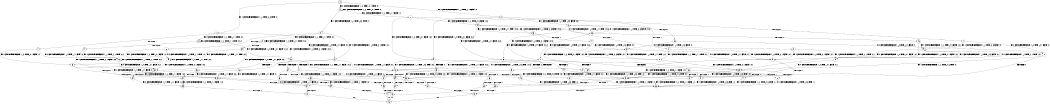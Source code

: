 digraph BCG {
size = "7, 10.5";
center = TRUE;
node [shape = circle];
0 [peripheries = 2];
0 -> 1 [label = "EX !1 !ATOMIC_EXCH_BRANCH (1, +1, TRUE, +0, 3, TRUE) !:0:"];
0 -> 2 [label = "EX !2 !ATOMIC_EXCH_BRANCH (1, +1, TRUE, +1, 1, FALSE) !:0:"];
0 -> 3 [label = "EX !0 !ATOMIC_EXCH_BRANCH (1, +0, TRUE, +0, 1, TRUE) !:0:"];
1 -> 4 [label = "TERMINATE !1"];
1 -> 5 [label = "EX !2 !ATOMIC_EXCH_BRANCH (1, +1, TRUE, +1, 1, TRUE) !:0:1:"];
1 -> 6 [label = "EX !0 !ATOMIC_EXCH_BRANCH (1, +0, TRUE, +0, 1, FALSE) !:0:1:"];
2 -> 7 [label = "TERMINATE !2"];
2 -> 8 [label = "EX !1 !ATOMIC_EXCH_BRANCH (1, +1, TRUE, +0, 3, FALSE) !:0:2:"];
2 -> 9 [label = "EX !0 !ATOMIC_EXCH_BRANCH (1, +0, TRUE, +0, 1, FALSE) !:0:2:"];
3 -> 10 [label = "EX !1 !ATOMIC_EXCH_BRANCH (1, +1, TRUE, +0, 3, TRUE) !:0:"];
3 -> 11 [label = "EX !2 !ATOMIC_EXCH_BRANCH (1, +1, TRUE, +1, 1, FALSE) !:0:"];
3 -> 3 [label = "EX !0 !ATOMIC_EXCH_BRANCH (1, +0, TRUE, +0, 1, TRUE) !:0:"];
4 -> 12 [label = "EX !2 !ATOMIC_EXCH_BRANCH (1, +1, TRUE, +1, 1, TRUE) !:0:"];
4 -> 13 [label = "EX !0 !ATOMIC_EXCH_BRANCH (1, +0, TRUE, +0, 1, FALSE) !:0:"];
5 -> 14 [label = "TERMINATE !1"];
5 -> 15 [label = "EX !0 !ATOMIC_EXCH_BRANCH (1, +0, TRUE, +0, 1, FALSE) !:0:1:2:"];
5 -> 5 [label = "EX !2 !ATOMIC_EXCH_BRANCH (1, +1, TRUE, +1, 1, TRUE) !:0:1:2:"];
6 -> 16 [label = "TERMINATE !1"];
6 -> 17 [label = "TERMINATE !0"];
6 -> 18 [label = "EX !2 !ATOMIC_EXCH_BRANCH (1, +1, TRUE, +1, 1, FALSE) !:0:1:"];
7 -> 19 [label = "EX !1 !ATOMIC_EXCH_BRANCH (1, +1, TRUE, +0, 3, FALSE) !:0:"];
7 -> 20 [label = "EX !0 !ATOMIC_EXCH_BRANCH (1, +0, TRUE, +0, 1, FALSE) !:0:"];
8 -> 21 [label = "TERMINATE !2"];
8 -> 22 [label = "EX !0 !ATOMIC_EXCH_BRANCH (1, +0, TRUE, +0, 1, FALSE) !:0:1:2:"];
8 -> 23 [label = "EX !1 !ATOMIC_EXCH_BRANCH (1, +1, TRUE, +1, 1, TRUE) !:0:1:2:"];
9 -> 24 [label = "TERMINATE !2"];
9 -> 25 [label = "TERMINATE !0"];
9 -> 18 [label = "EX !1 !ATOMIC_EXCH_BRANCH (1, +1, TRUE, +0, 3, TRUE) !:0:2:"];
10 -> 26 [label = "TERMINATE !1"];
10 -> 27 [label = "EX !2 !ATOMIC_EXCH_BRANCH (1, +1, TRUE, +1, 1, TRUE) !:0:1:"];
10 -> 6 [label = "EX !0 !ATOMIC_EXCH_BRANCH (1, +0, TRUE, +0, 1, FALSE) !:0:1:"];
11 -> 28 [label = "TERMINATE !2"];
11 -> 29 [label = "EX !1 !ATOMIC_EXCH_BRANCH (1, +1, TRUE, +0, 3, FALSE) !:0:2:"];
11 -> 9 [label = "EX !0 !ATOMIC_EXCH_BRANCH (1, +0, TRUE, +0, 1, FALSE) !:0:2:"];
12 -> 30 [label = "EX !0 !ATOMIC_EXCH_BRANCH (1, +0, TRUE, +0, 1, FALSE) !:0:2:"];
12 -> 12 [label = "EX !2 !ATOMIC_EXCH_BRANCH (1, +1, TRUE, +1, 1, TRUE) !:0:2:"];
13 -> 31 [label = "TERMINATE !0"];
13 -> 32 [label = "EX !2 !ATOMIC_EXCH_BRANCH (1, +1, TRUE, +1, 1, FALSE) !:0:"];
14 -> 30 [label = "EX !0 !ATOMIC_EXCH_BRANCH (1, +0, TRUE, +0, 1, FALSE) !:0:2:"];
14 -> 12 [label = "EX !2 !ATOMIC_EXCH_BRANCH (1, +1, TRUE, +1, 1, TRUE) !:0:2:"];
15 -> 33 [label = "TERMINATE !1"];
15 -> 34 [label = "TERMINATE !0"];
15 -> 18 [label = "EX !2 !ATOMIC_EXCH_BRANCH (1, +1, TRUE, +1, 1, FALSE) !:0:1:2:"];
16 -> 31 [label = "TERMINATE !0"];
16 -> 32 [label = "EX !2 !ATOMIC_EXCH_BRANCH (1, +1, TRUE, +1, 1, FALSE) !:0:"];
17 -> 35 [label = "TERMINATE !1"];
17 -> 36 [label = "EX !2 !ATOMIC_EXCH_BRANCH (1, +1, TRUE, +1, 1, FALSE) !:1:"];
18 -> 37 [label = "TERMINATE !1"];
18 -> 38 [label = "TERMINATE !2"];
18 -> 39 [label = "TERMINATE !0"];
19 -> 40 [label = "EX !0 !ATOMIC_EXCH_BRANCH (1, +0, TRUE, +0, 1, FALSE) !:0:1:"];
19 -> 41 [label = "EX !1 !ATOMIC_EXCH_BRANCH (1, +1, TRUE, +1, 1, TRUE) !:0:1:"];
20 -> 42 [label = "TERMINATE !0"];
20 -> 43 [label = "EX !1 !ATOMIC_EXCH_BRANCH (1, +1, TRUE, +0, 3, TRUE) !:0:"];
21 -> 40 [label = "EX !0 !ATOMIC_EXCH_BRANCH (1, +0, TRUE, +0, 1, FALSE) !:0:1:"];
21 -> 41 [label = "EX !1 !ATOMIC_EXCH_BRANCH (1, +1, TRUE, +1, 1, TRUE) !:0:1:"];
22 -> 44 [label = "TERMINATE !2"];
22 -> 45 [label = "TERMINATE !0"];
22 -> 18 [label = "EX !1 !ATOMIC_EXCH_BRANCH (1, +1, TRUE, +1, 1, FALSE) !:0:1:2:"];
23 -> 46 [label = "TERMINATE !2"];
23 -> 47 [label = "EX !0 !ATOMIC_EXCH_BRANCH (1, +0, TRUE, +0, 1, FALSE) !:0:1:2:"];
23 -> 8 [label = "EX !1 !ATOMIC_EXCH_BRANCH (1, +1, TRUE, +0, 3, FALSE) !:0:1:2:"];
24 -> 42 [label = "TERMINATE !0"];
24 -> 43 [label = "EX !1 !ATOMIC_EXCH_BRANCH (1, +1, TRUE, +0, 3, TRUE) !:0:"];
25 -> 48 [label = "TERMINATE !2"];
25 -> 36 [label = "EX !1 !ATOMIC_EXCH_BRANCH (1, +1, TRUE, +0, 3, TRUE) !:1:2:"];
26 -> 49 [label = "EX !2 !ATOMIC_EXCH_BRANCH (1, +1, TRUE, +1, 1, TRUE) !:0:"];
26 -> 13 [label = "EX !0 !ATOMIC_EXCH_BRANCH (1, +0, TRUE, +0, 1, FALSE) !:0:"];
27 -> 50 [label = "TERMINATE !1"];
27 -> 27 [label = "EX !2 !ATOMIC_EXCH_BRANCH (1, +1, TRUE, +1, 1, TRUE) !:0:1:2:"];
27 -> 15 [label = "EX !0 !ATOMIC_EXCH_BRANCH (1, +0, TRUE, +0, 1, FALSE) !:0:1:2:"];
28 -> 51 [label = "EX !1 !ATOMIC_EXCH_BRANCH (1, +1, TRUE, +0, 3, FALSE) !:0:"];
28 -> 20 [label = "EX !0 !ATOMIC_EXCH_BRANCH (1, +0, TRUE, +0, 1, FALSE) !:0:"];
29 -> 52 [label = "TERMINATE !2"];
29 -> 53 [label = "EX !1 !ATOMIC_EXCH_BRANCH (1, +1, TRUE, +1, 1, TRUE) !:0:1:2:"];
29 -> 22 [label = "EX !0 !ATOMIC_EXCH_BRANCH (1, +0, TRUE, +0, 1, FALSE) !:0:1:2:"];
30 -> 54 [label = "TERMINATE !0"];
30 -> 32 [label = "EX !2 !ATOMIC_EXCH_BRANCH (1, +1, TRUE, +1, 1, FALSE) !:0:2:"];
31 -> 55 [label = "EX !2 !ATOMIC_EXCH_BRANCH (1, +1, TRUE, +1, 1, FALSE) !:1:2:"];
32 -> 56 [label = "TERMINATE !2"];
32 -> 57 [label = "TERMINATE !0"];
33 -> 54 [label = "TERMINATE !0"];
33 -> 32 [label = "EX !2 !ATOMIC_EXCH_BRANCH (1, +1, TRUE, +1, 1, FALSE) !:0:2:"];
34 -> 58 [label = "TERMINATE !1"];
34 -> 36 [label = "EX !2 !ATOMIC_EXCH_BRANCH (1, +1, TRUE, +1, 1, FALSE) !:1:2:"];
35 -> 59 [label = "EX !2 !ATOMIC_EXCH_BRANCH (1, +1, TRUE, +1, 1, FALSE) !:2:"];
36 -> 60 [label = "TERMINATE !1"];
36 -> 61 [label = "TERMINATE !2"];
37 -> 56 [label = "TERMINATE !2"];
37 -> 57 [label = "TERMINATE !0"];
38 -> 62 [label = "TERMINATE !1"];
38 -> 63 [label = "TERMINATE !0"];
39 -> 60 [label = "TERMINATE !1"];
39 -> 61 [label = "TERMINATE !2"];
40 -> 64 [label = "TERMINATE !0"];
40 -> 43 [label = "EX !1 !ATOMIC_EXCH_BRANCH (1, +1, TRUE, +1, 1, FALSE) !:0:1:"];
41 -> 65 [label = "EX !0 !ATOMIC_EXCH_BRANCH (1, +0, TRUE, +0, 1, FALSE) !:0:1:"];
41 -> 19 [label = "EX !1 !ATOMIC_EXCH_BRANCH (1, +1, TRUE, +0, 3, FALSE) !:0:1:"];
42 -> 66 [label = "EX !1 !ATOMIC_EXCH_BRANCH (1, +1, TRUE, +0, 3, TRUE) !:1:"];
43 -> 62 [label = "TERMINATE !1"];
43 -> 63 [label = "TERMINATE !0"];
44 -> 64 [label = "TERMINATE !0"];
44 -> 43 [label = "EX !1 !ATOMIC_EXCH_BRANCH (1, +1, TRUE, +1, 1, FALSE) !:0:1:"];
45 -> 67 [label = "TERMINATE !2"];
45 -> 36 [label = "EX !1 !ATOMIC_EXCH_BRANCH (1, +1, TRUE, +1, 1, FALSE) !:1:2:"];
46 -> 65 [label = "EX !0 !ATOMIC_EXCH_BRANCH (1, +0, TRUE, +0, 1, FALSE) !:0:1:"];
46 -> 19 [label = "EX !1 !ATOMIC_EXCH_BRANCH (1, +1, TRUE, +0, 3, FALSE) !:0:1:"];
47 -> 68 [label = "TERMINATE !2"];
47 -> 69 [label = "TERMINATE !0"];
47 -> 18 [label = "EX !1 !ATOMIC_EXCH_BRANCH (1, +1, TRUE, +0, 3, TRUE) !:0:1:2:"];
48 -> 66 [label = "EX !1 !ATOMIC_EXCH_BRANCH (1, +1, TRUE, +0, 3, TRUE) !:1:"];
49 -> 49 [label = "EX !2 !ATOMIC_EXCH_BRANCH (1, +1, TRUE, +1, 1, TRUE) !:0:2:"];
49 -> 30 [label = "EX !0 !ATOMIC_EXCH_BRANCH (1, +0, TRUE, +0, 1, FALSE) !:0:2:"];
50 -> 49 [label = "EX !2 !ATOMIC_EXCH_BRANCH (1, +1, TRUE, +1, 1, TRUE) !:0:2:"];
50 -> 30 [label = "EX !0 !ATOMIC_EXCH_BRANCH (1, +0, TRUE, +0, 1, FALSE) !:0:2:"];
51 -> 70 [label = "EX !1 !ATOMIC_EXCH_BRANCH (1, +1, TRUE, +1, 1, TRUE) !:0:1:"];
51 -> 40 [label = "EX !0 !ATOMIC_EXCH_BRANCH (1, +0, TRUE, +0, 1, FALSE) !:0:1:"];
52 -> 70 [label = "EX !1 !ATOMIC_EXCH_BRANCH (1, +1, TRUE, +1, 1, TRUE) !:0:1:"];
52 -> 40 [label = "EX !0 !ATOMIC_EXCH_BRANCH (1, +0, TRUE, +0, 1, FALSE) !:0:1:"];
53 -> 71 [label = "TERMINATE !2"];
53 -> 29 [label = "EX !1 !ATOMIC_EXCH_BRANCH (1, +1, TRUE, +0, 3, FALSE) !:0:1:2:"];
53 -> 47 [label = "EX !0 !ATOMIC_EXCH_BRANCH (1, +0, TRUE, +0, 1, FALSE) !:0:1:2:"];
54 -> 55 [label = "EX !2 !ATOMIC_EXCH_BRANCH (1, +1, TRUE, +1, 1, FALSE) !:1:2:"];
55 -> 72 [label = "TERMINATE !2"];
56 -> 73 [label = "TERMINATE !0"];
57 -> 72 [label = "TERMINATE !2"];
58 -> 59 [label = "EX !2 !ATOMIC_EXCH_BRANCH (1, +1, TRUE, +1, 1, FALSE) !:2:"];
59 -> 74 [label = "TERMINATE !2"];
60 -> 74 [label = "TERMINATE !2"];
61 -> 75 [label = "TERMINATE !1"];
62 -> 73 [label = "TERMINATE !0"];
63 -> 75 [label = "TERMINATE !1"];
64 -> 66 [label = "EX !1 !ATOMIC_EXCH_BRANCH (1, +1, TRUE, +1, 1, FALSE) !:1:"];
65 -> 76 [label = "TERMINATE !0"];
65 -> 43 [label = "EX !1 !ATOMIC_EXCH_BRANCH (1, +1, TRUE, +0, 3, TRUE) !:0:1:"];
66 -> 75 [label = "TERMINATE !1"];
67 -> 66 [label = "EX !1 !ATOMIC_EXCH_BRANCH (1, +1, TRUE, +1, 1, FALSE) !:1:"];
68 -> 76 [label = "TERMINATE !0"];
68 -> 43 [label = "EX !1 !ATOMIC_EXCH_BRANCH (1, +1, TRUE, +0, 3, TRUE) !:0:1:"];
69 -> 77 [label = "TERMINATE !2"];
69 -> 36 [label = "EX !1 !ATOMIC_EXCH_BRANCH (1, +1, TRUE, +0, 3, TRUE) !:1:2:"];
70 -> 51 [label = "EX !1 !ATOMIC_EXCH_BRANCH (1, +1, TRUE, +0, 3, FALSE) !:0:1:"];
70 -> 65 [label = "EX !0 !ATOMIC_EXCH_BRANCH (1, +0, TRUE, +0, 1, FALSE) !:0:1:"];
71 -> 51 [label = "EX !1 !ATOMIC_EXCH_BRANCH (1, +1, TRUE, +0, 3, FALSE) !:0:1:"];
71 -> 65 [label = "EX !0 !ATOMIC_EXCH_BRANCH (1, +0, TRUE, +0, 1, FALSE) !:0:1:"];
72 -> 78 [label = "exit"];
73 -> 78 [label = "exit"];
74 -> 78 [label = "exit"];
75 -> 78 [label = "exit"];
76 -> 66 [label = "EX !1 !ATOMIC_EXCH_BRANCH (1, +1, TRUE, +0, 3, TRUE) !:1:"];
77 -> 66 [label = "EX !1 !ATOMIC_EXCH_BRANCH (1, +1, TRUE, +0, 3, TRUE) !:1:"];
}
